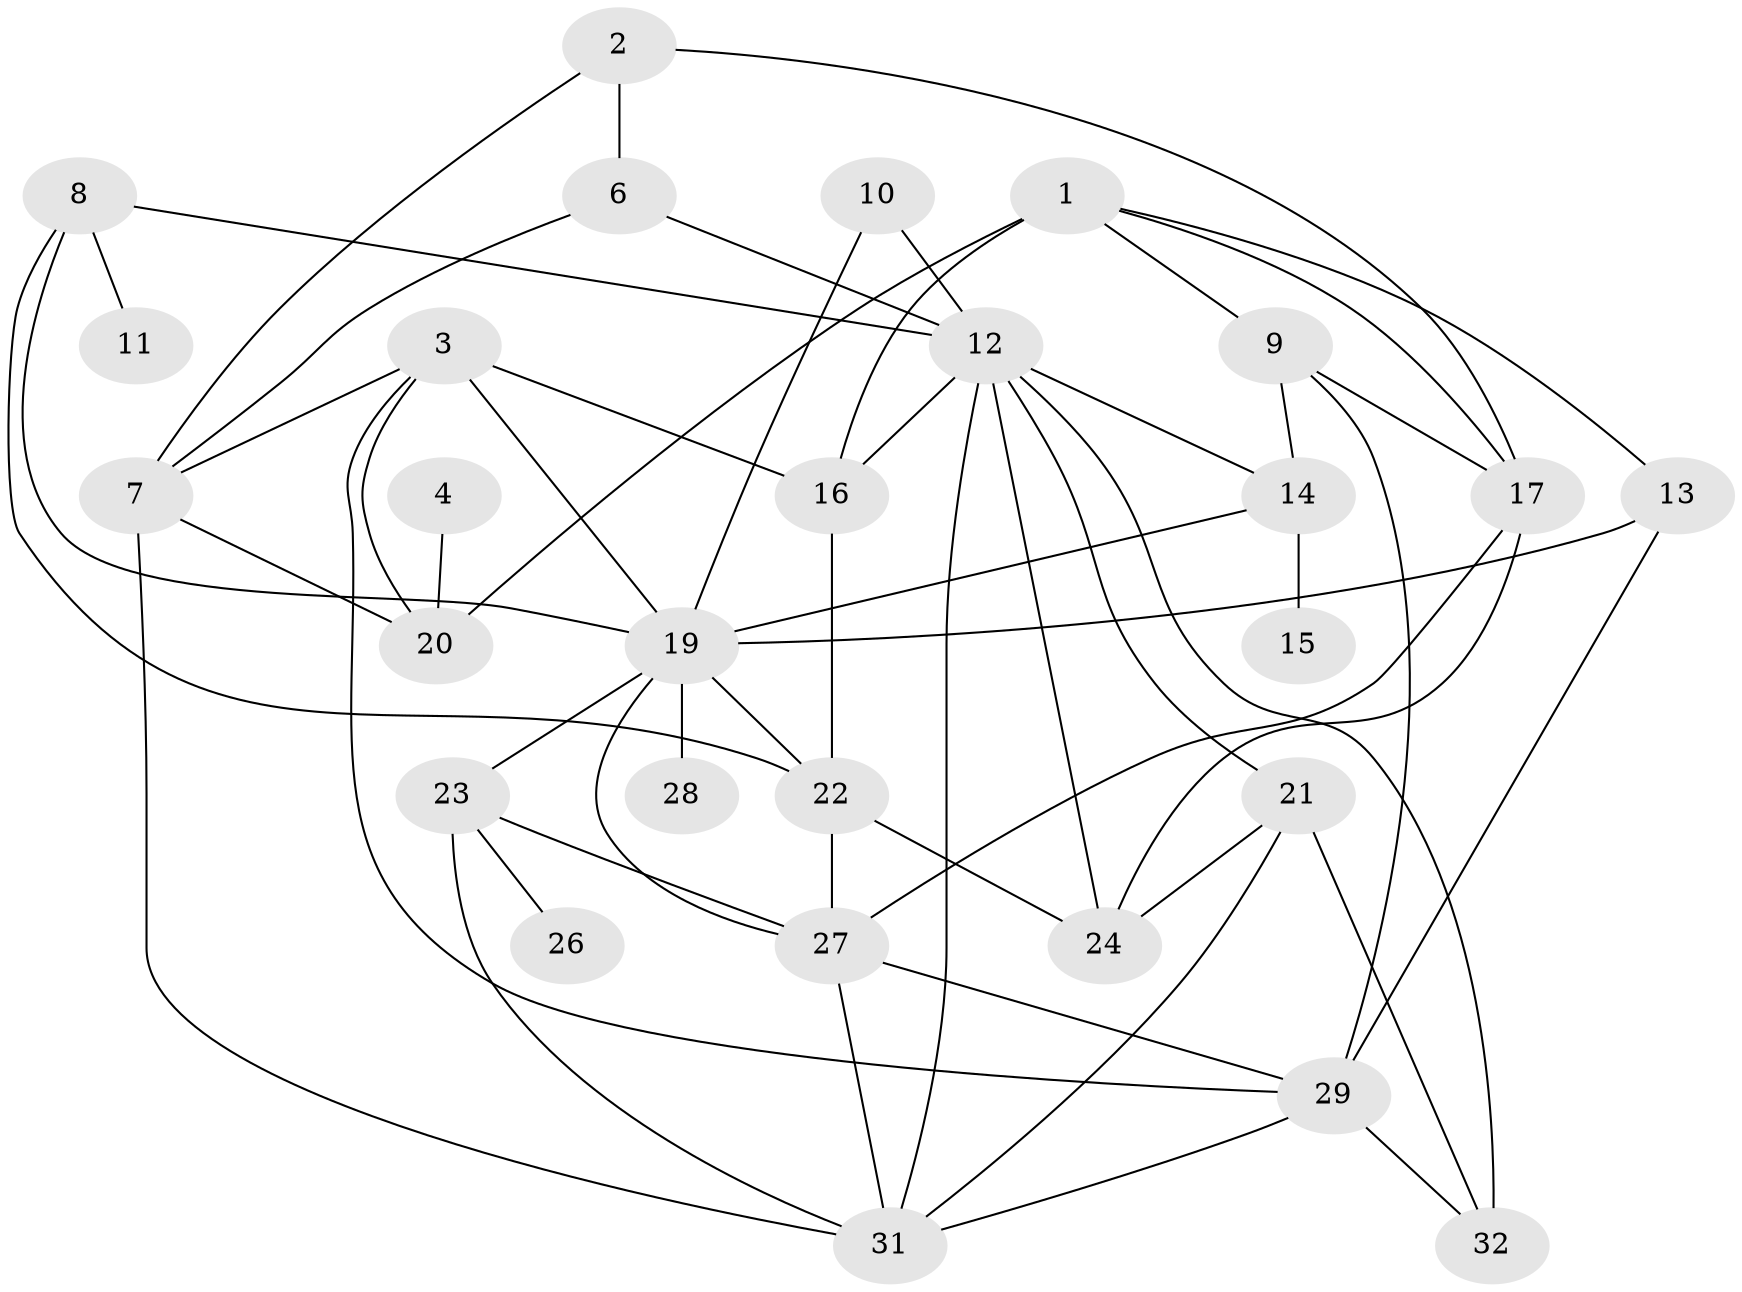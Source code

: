 // original degree distribution, {7: 0.03125, 2: 0.1875, 4: 0.25, 1: 0.1875, 3: 0.140625, 5: 0.109375, 0: 0.046875, 6: 0.046875}
// Generated by graph-tools (version 1.1) at 2025/49/03/09/25 03:49:07]
// undirected, 28 vertices, 56 edges
graph export_dot {
graph [start="1"]
  node [color=gray90,style=filled];
  1;
  2;
  3;
  4;
  6;
  7;
  8;
  9;
  10;
  11;
  12;
  13;
  14;
  15;
  16;
  17;
  19;
  20;
  21;
  22;
  23;
  24;
  26;
  27;
  28;
  29;
  31;
  32;
  1 -- 9 [weight=1.0];
  1 -- 13 [weight=1.0];
  1 -- 16 [weight=2.0];
  1 -- 17 [weight=1.0];
  1 -- 20 [weight=1.0];
  2 -- 6 [weight=1.0];
  2 -- 7 [weight=1.0];
  2 -- 17 [weight=1.0];
  3 -- 7 [weight=1.0];
  3 -- 16 [weight=1.0];
  3 -- 19 [weight=1.0];
  3 -- 20 [weight=2.0];
  3 -- 29 [weight=1.0];
  4 -- 20 [weight=1.0];
  6 -- 7 [weight=1.0];
  6 -- 12 [weight=1.0];
  7 -- 20 [weight=2.0];
  7 -- 31 [weight=1.0];
  8 -- 11 [weight=1.0];
  8 -- 12 [weight=1.0];
  8 -- 19 [weight=1.0];
  8 -- 22 [weight=1.0];
  9 -- 14 [weight=1.0];
  9 -- 17 [weight=1.0];
  9 -- 29 [weight=1.0];
  10 -- 12 [weight=1.0];
  10 -- 19 [weight=1.0];
  12 -- 14 [weight=1.0];
  12 -- 16 [weight=1.0];
  12 -- 21 [weight=1.0];
  12 -- 24 [weight=1.0];
  12 -- 31 [weight=1.0];
  12 -- 32 [weight=2.0];
  13 -- 19 [weight=1.0];
  13 -- 29 [weight=1.0];
  14 -- 15 [weight=1.0];
  14 -- 19 [weight=1.0];
  16 -- 22 [weight=1.0];
  17 -- 24 [weight=1.0];
  17 -- 27 [weight=1.0];
  19 -- 22 [weight=1.0];
  19 -- 23 [weight=1.0];
  19 -- 27 [weight=1.0];
  19 -- 28 [weight=1.0];
  21 -- 24 [weight=1.0];
  21 -- 31 [weight=1.0];
  21 -- 32 [weight=1.0];
  22 -- 24 [weight=2.0];
  22 -- 27 [weight=1.0];
  23 -- 26 [weight=1.0];
  23 -- 27 [weight=1.0];
  23 -- 31 [weight=1.0];
  27 -- 29 [weight=1.0];
  27 -- 31 [weight=1.0];
  29 -- 31 [weight=1.0];
  29 -- 32 [weight=2.0];
}
